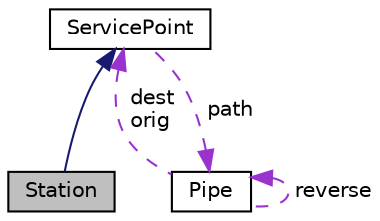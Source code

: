 digraph "Station"
{
 // LATEX_PDF_SIZE
  edge [fontname="Helvetica",fontsize="10",labelfontname="Helvetica",labelfontsize="10"];
  node [fontname="Helvetica",fontsize="10",shape=record];
  Node1 [label="Station",height=0.2,width=0.4,color="black", fillcolor="grey75", style="filled", fontcolor="black",tooltip="Station Class definition."];
  Node2 -> Node1 [dir="back",color="midnightblue",fontsize="10",style="solid",fontname="Helvetica"];
  Node2 [label="ServicePoint",height=0.2,width=0.4,color="black", fillcolor="white", style="filled",URL="$classServicePoint.html",tooltip="Service Point class definition."];
  Node3 -> Node2 [dir="back",color="darkorchid3",fontsize="10",style="dashed",label=" path" ,fontname="Helvetica"];
  Node3 [label="Pipe",height=0.2,width=0.4,color="black", fillcolor="white", style="filled",URL="$classPipe.html",tooltip="Pipe Class definition."];
  Node2 -> Node3 [dir="back",color="darkorchid3",fontsize="10",style="dashed",label=" dest\norig" ,fontname="Helvetica"];
  Node3 -> Node3 [dir="back",color="darkorchid3",fontsize="10",style="dashed",label=" reverse" ,fontname="Helvetica"];
}
